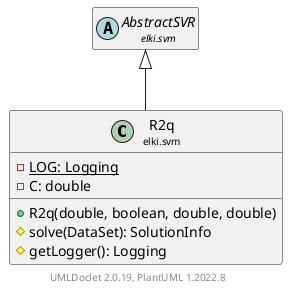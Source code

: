 @startuml
    remove .*\.(Instance|Par|Parameterizer|Factory)$
    set namespaceSeparator none
    hide empty fields
    hide empty methods

    class "<size:14>R2q\n<size:10>elki.svm" as elki.svm.R2q [[R2q.html]] {
        {static} -LOG: Logging
        -C: double
        +R2q(double, boolean, double, double)
        #solve(DataSet): SolutionInfo
        #getLogger(): Logging
    }

    abstract class "<size:14>AbstractSVR\n<size:10>elki.svm" as elki.svm.AbstractSVR [[AbstractSVR.html]]

    elki.svm.AbstractSVR <|-- elki.svm.R2q

    center footer UMLDoclet 2.0.19, PlantUML 1.2022.8
@enduml

